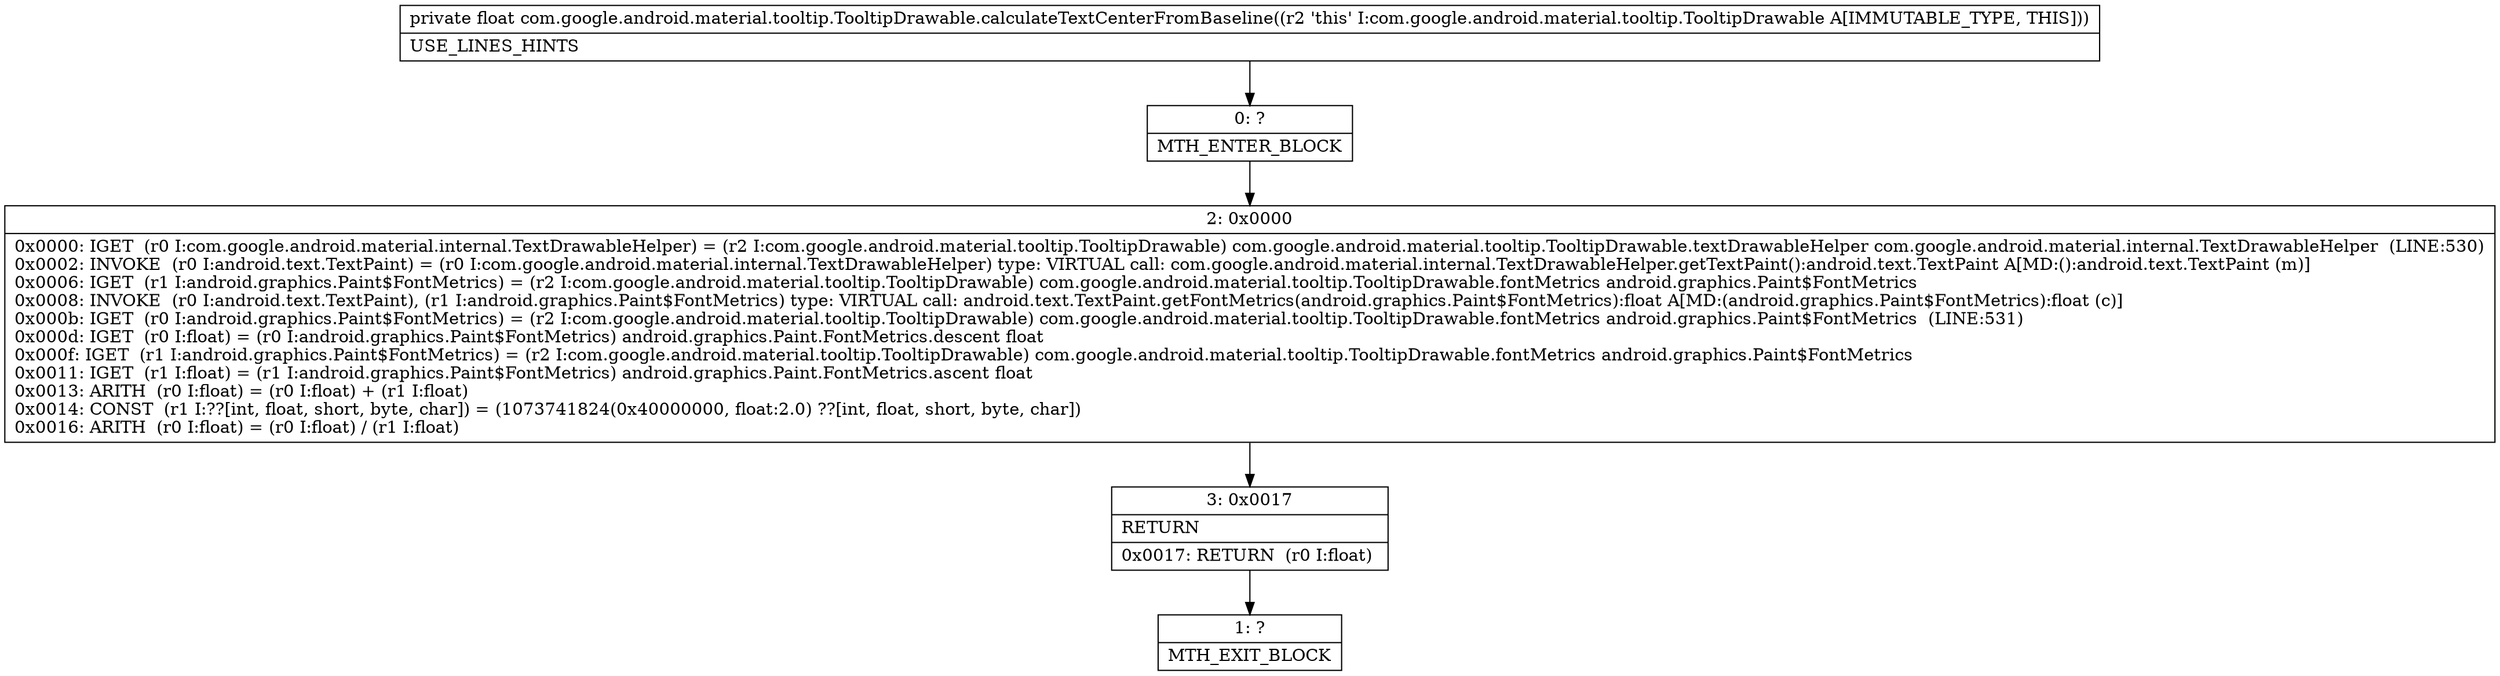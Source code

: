 digraph "CFG forcom.google.android.material.tooltip.TooltipDrawable.calculateTextCenterFromBaseline()F" {
Node_0 [shape=record,label="{0\:\ ?|MTH_ENTER_BLOCK\l}"];
Node_2 [shape=record,label="{2\:\ 0x0000|0x0000: IGET  (r0 I:com.google.android.material.internal.TextDrawableHelper) = (r2 I:com.google.android.material.tooltip.TooltipDrawable) com.google.android.material.tooltip.TooltipDrawable.textDrawableHelper com.google.android.material.internal.TextDrawableHelper  (LINE:530)\l0x0002: INVOKE  (r0 I:android.text.TextPaint) = (r0 I:com.google.android.material.internal.TextDrawableHelper) type: VIRTUAL call: com.google.android.material.internal.TextDrawableHelper.getTextPaint():android.text.TextPaint A[MD:():android.text.TextPaint (m)]\l0x0006: IGET  (r1 I:android.graphics.Paint$FontMetrics) = (r2 I:com.google.android.material.tooltip.TooltipDrawable) com.google.android.material.tooltip.TooltipDrawable.fontMetrics android.graphics.Paint$FontMetrics \l0x0008: INVOKE  (r0 I:android.text.TextPaint), (r1 I:android.graphics.Paint$FontMetrics) type: VIRTUAL call: android.text.TextPaint.getFontMetrics(android.graphics.Paint$FontMetrics):float A[MD:(android.graphics.Paint$FontMetrics):float (c)]\l0x000b: IGET  (r0 I:android.graphics.Paint$FontMetrics) = (r2 I:com.google.android.material.tooltip.TooltipDrawable) com.google.android.material.tooltip.TooltipDrawable.fontMetrics android.graphics.Paint$FontMetrics  (LINE:531)\l0x000d: IGET  (r0 I:float) = (r0 I:android.graphics.Paint$FontMetrics) android.graphics.Paint.FontMetrics.descent float \l0x000f: IGET  (r1 I:android.graphics.Paint$FontMetrics) = (r2 I:com.google.android.material.tooltip.TooltipDrawable) com.google.android.material.tooltip.TooltipDrawable.fontMetrics android.graphics.Paint$FontMetrics \l0x0011: IGET  (r1 I:float) = (r1 I:android.graphics.Paint$FontMetrics) android.graphics.Paint.FontMetrics.ascent float \l0x0013: ARITH  (r0 I:float) = (r0 I:float) + (r1 I:float) \l0x0014: CONST  (r1 I:??[int, float, short, byte, char]) = (1073741824(0x40000000, float:2.0) ??[int, float, short, byte, char]) \l0x0016: ARITH  (r0 I:float) = (r0 I:float) \/ (r1 I:float) \l}"];
Node_3 [shape=record,label="{3\:\ 0x0017|RETURN\l|0x0017: RETURN  (r0 I:float) \l}"];
Node_1 [shape=record,label="{1\:\ ?|MTH_EXIT_BLOCK\l}"];
MethodNode[shape=record,label="{private float com.google.android.material.tooltip.TooltipDrawable.calculateTextCenterFromBaseline((r2 'this' I:com.google.android.material.tooltip.TooltipDrawable A[IMMUTABLE_TYPE, THIS]))  | USE_LINES_HINTS\l}"];
MethodNode -> Node_0;Node_0 -> Node_2;
Node_2 -> Node_3;
Node_3 -> Node_1;
}

